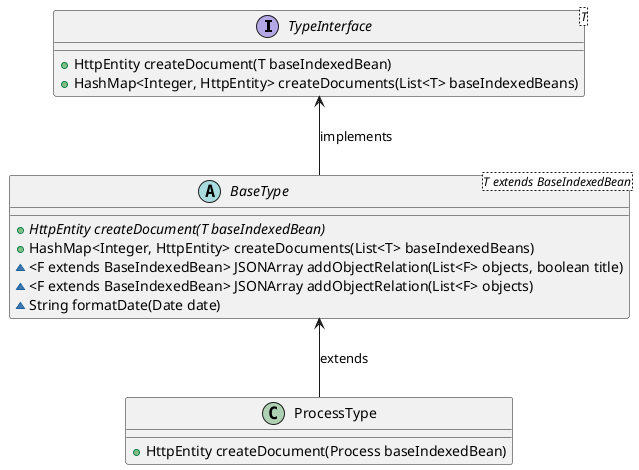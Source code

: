 @startuml

interface TypeInterface<T> {
+HttpEntity createDocument(T baseIndexedBean)
+HashMap<Integer, HttpEntity> createDocuments(List<T> baseIndexedBeans)
}

abstract class BaseType<T extends BaseIndexedBean> {
+ {abstract} HttpEntity createDocument(T baseIndexedBean)
+HashMap<Integer, HttpEntity> createDocuments(List<T> baseIndexedBeans)
~<F extends BaseIndexedBean> JSONArray addObjectRelation(List<F> objects, boolean title)
~<F extends BaseIndexedBean> JSONArray addObjectRelation(List<F> objects)
~String formatDate(Date date)
}

class ProcessType {
+ HttpEntity createDocument(Process baseIndexedBean)
}

BaseType <-- ProcessType : extends
TypeInterface <-- BaseType : implements

@enduml
